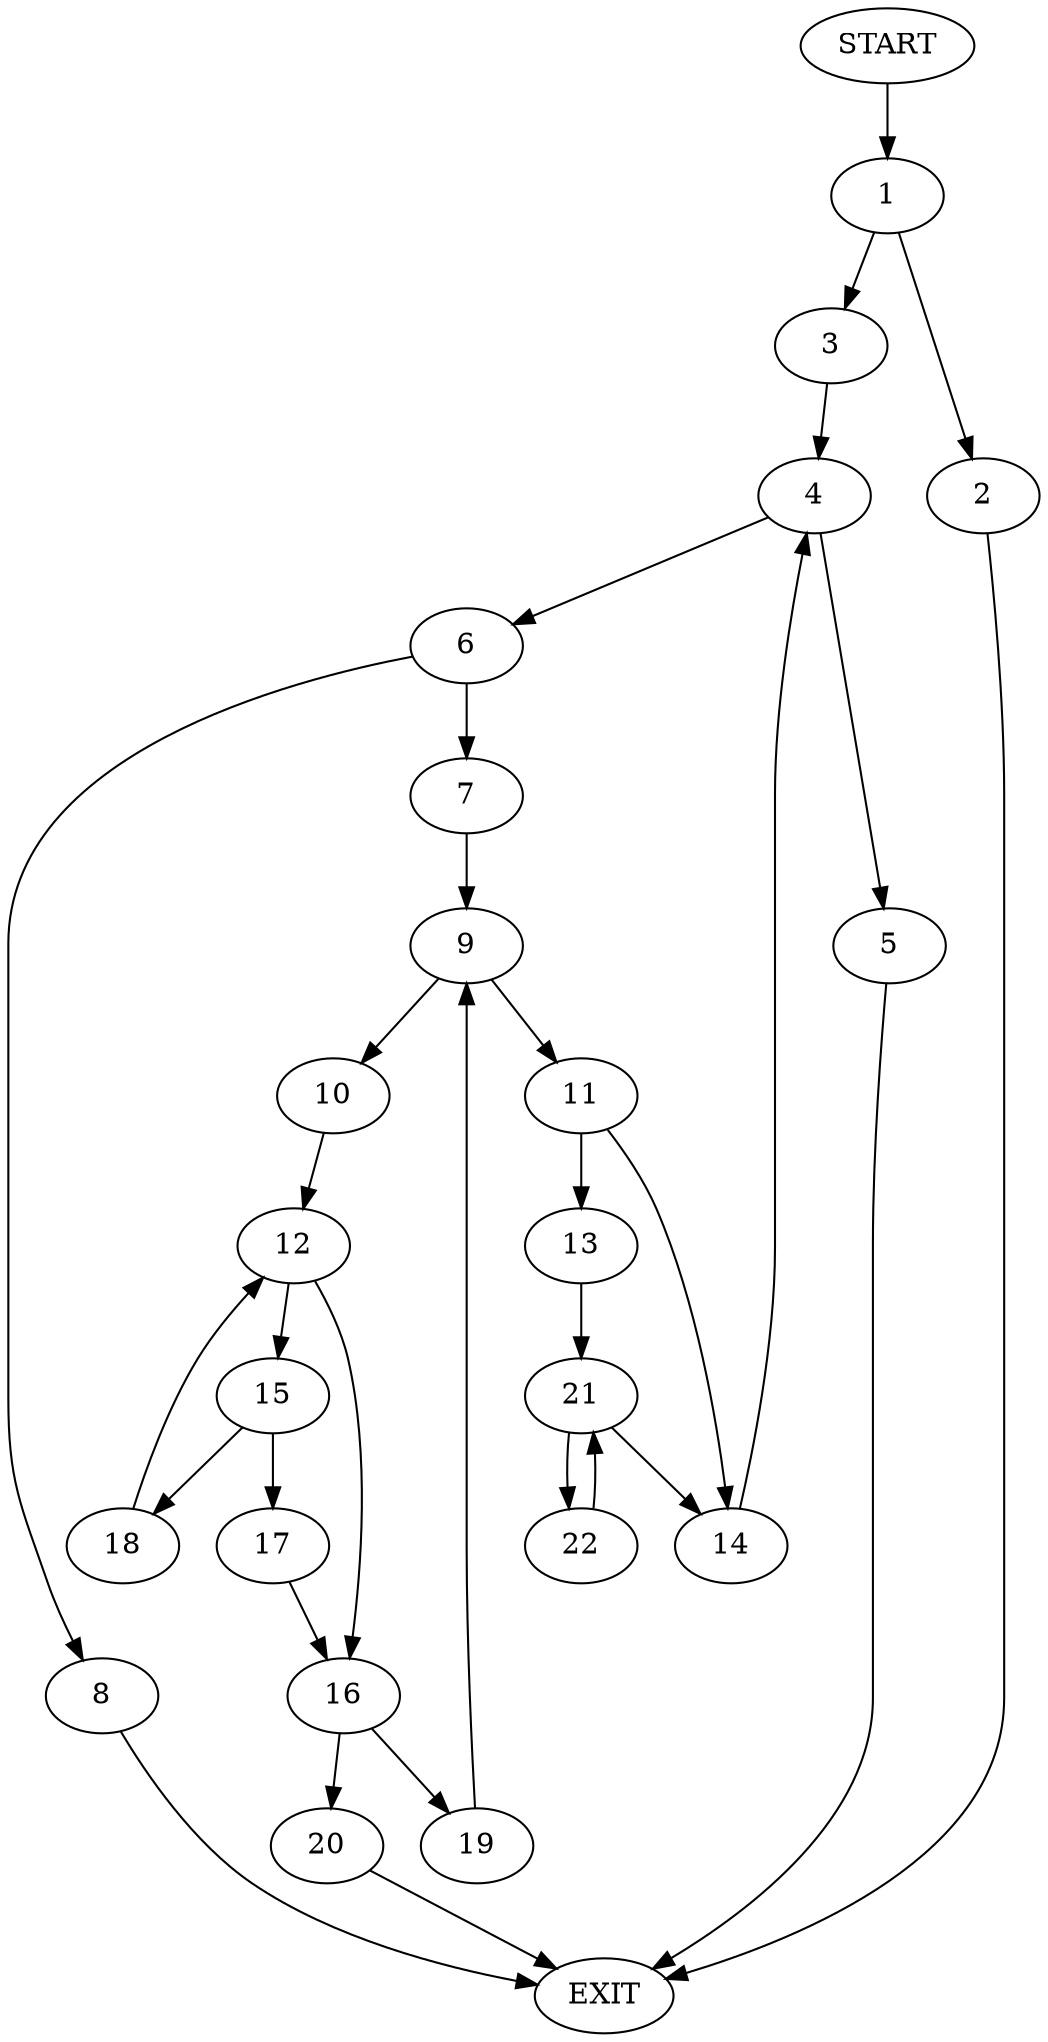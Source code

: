 digraph {
0 [label="START"]
23 [label="EXIT"]
0 -> 1
1 -> 2
1 -> 3
3 -> 4
2 -> 23
4 -> 5
4 -> 6
6 -> 7
6 -> 8
5 -> 23
8 -> 23
7 -> 9
9 -> 10
9 -> 11
10 -> 12
11 -> 13
11 -> 14
12 -> 15
12 -> 16
15 -> 17
15 -> 18
16 -> 19
16 -> 20
18 -> 12
17 -> 16
19 -> 9
20 -> 23
14 -> 4
13 -> 21
21 -> 22
21 -> 14
22 -> 21
}
